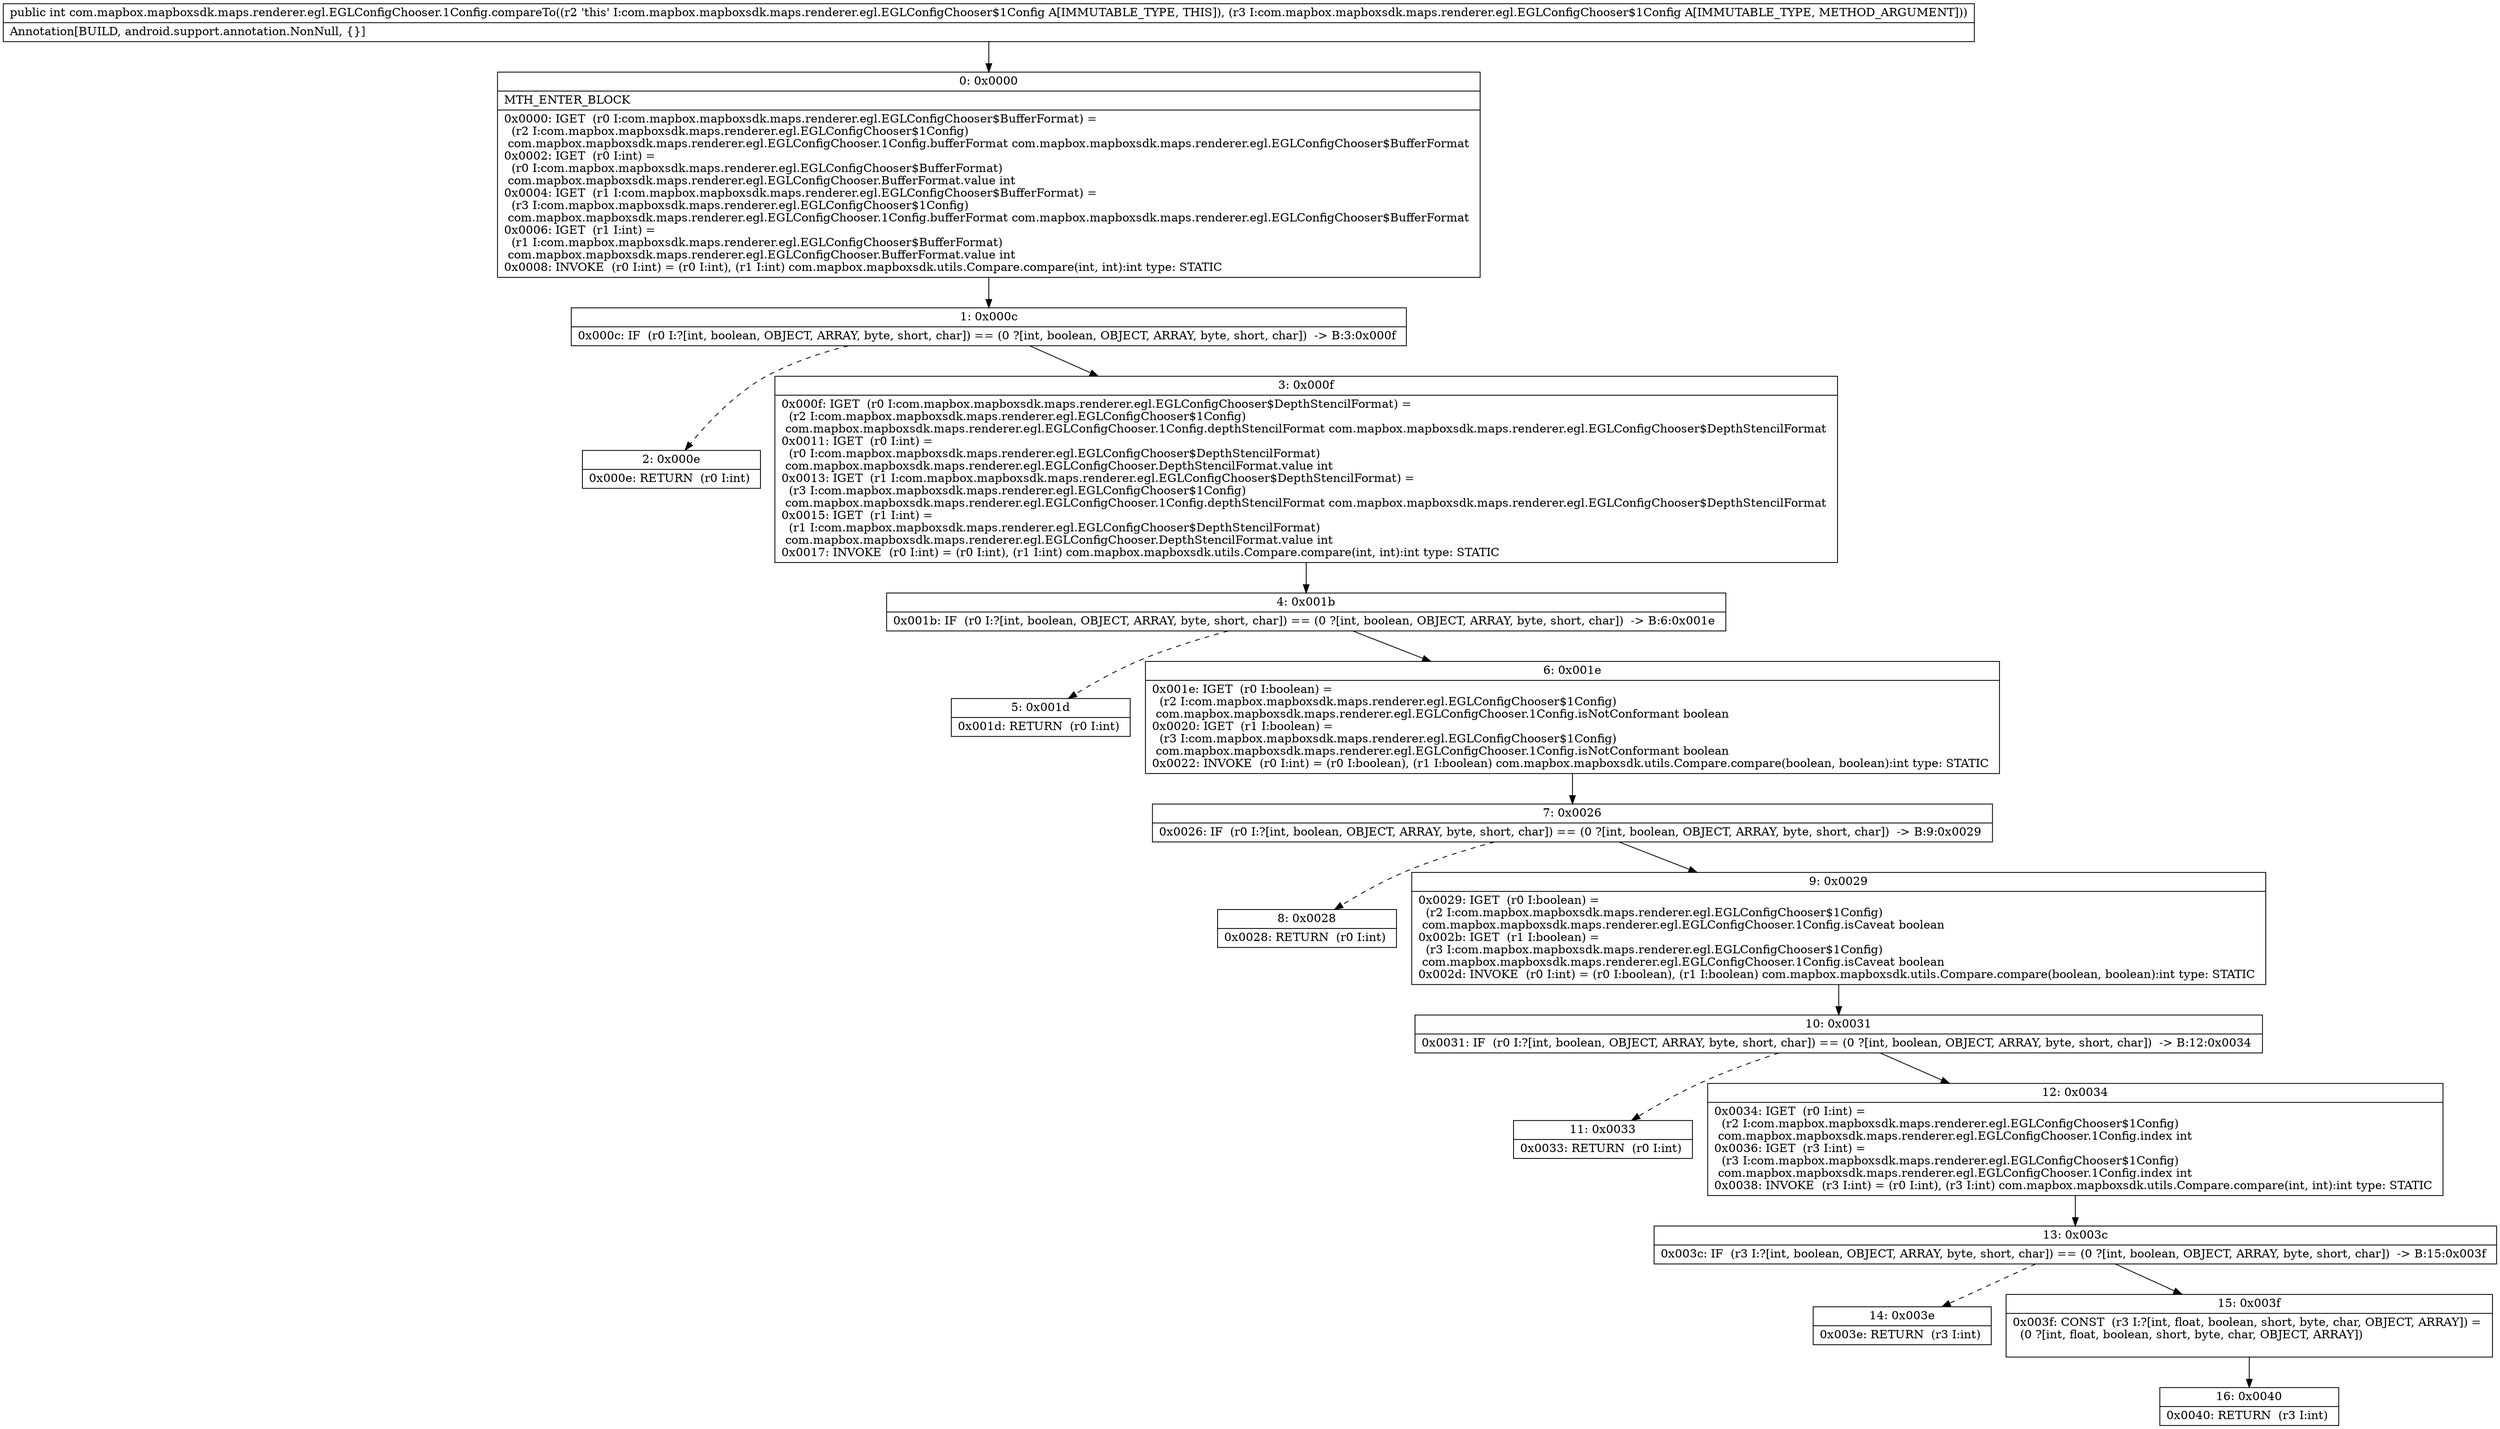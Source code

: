 digraph "CFG forcom.mapbox.mapboxsdk.maps.renderer.egl.EGLConfigChooser.1Config.compareTo(Lcom\/mapbox\/mapboxsdk\/maps\/renderer\/egl\/EGLConfigChooser$1Config;)I" {
Node_0 [shape=record,label="{0\:\ 0x0000|MTH_ENTER_BLOCK\l|0x0000: IGET  (r0 I:com.mapbox.mapboxsdk.maps.renderer.egl.EGLConfigChooser$BufferFormat) = \l  (r2 I:com.mapbox.mapboxsdk.maps.renderer.egl.EGLConfigChooser$1Config)\l com.mapbox.mapboxsdk.maps.renderer.egl.EGLConfigChooser.1Config.bufferFormat com.mapbox.mapboxsdk.maps.renderer.egl.EGLConfigChooser$BufferFormat \l0x0002: IGET  (r0 I:int) = \l  (r0 I:com.mapbox.mapboxsdk.maps.renderer.egl.EGLConfigChooser$BufferFormat)\l com.mapbox.mapboxsdk.maps.renderer.egl.EGLConfigChooser.BufferFormat.value int \l0x0004: IGET  (r1 I:com.mapbox.mapboxsdk.maps.renderer.egl.EGLConfigChooser$BufferFormat) = \l  (r3 I:com.mapbox.mapboxsdk.maps.renderer.egl.EGLConfigChooser$1Config)\l com.mapbox.mapboxsdk.maps.renderer.egl.EGLConfigChooser.1Config.bufferFormat com.mapbox.mapboxsdk.maps.renderer.egl.EGLConfigChooser$BufferFormat \l0x0006: IGET  (r1 I:int) = \l  (r1 I:com.mapbox.mapboxsdk.maps.renderer.egl.EGLConfigChooser$BufferFormat)\l com.mapbox.mapboxsdk.maps.renderer.egl.EGLConfigChooser.BufferFormat.value int \l0x0008: INVOKE  (r0 I:int) = (r0 I:int), (r1 I:int) com.mapbox.mapboxsdk.utils.Compare.compare(int, int):int type: STATIC \l}"];
Node_1 [shape=record,label="{1\:\ 0x000c|0x000c: IF  (r0 I:?[int, boolean, OBJECT, ARRAY, byte, short, char]) == (0 ?[int, boolean, OBJECT, ARRAY, byte, short, char])  \-\> B:3:0x000f \l}"];
Node_2 [shape=record,label="{2\:\ 0x000e|0x000e: RETURN  (r0 I:int) \l}"];
Node_3 [shape=record,label="{3\:\ 0x000f|0x000f: IGET  (r0 I:com.mapbox.mapboxsdk.maps.renderer.egl.EGLConfigChooser$DepthStencilFormat) = \l  (r2 I:com.mapbox.mapboxsdk.maps.renderer.egl.EGLConfigChooser$1Config)\l com.mapbox.mapboxsdk.maps.renderer.egl.EGLConfigChooser.1Config.depthStencilFormat com.mapbox.mapboxsdk.maps.renderer.egl.EGLConfigChooser$DepthStencilFormat \l0x0011: IGET  (r0 I:int) = \l  (r0 I:com.mapbox.mapboxsdk.maps.renderer.egl.EGLConfigChooser$DepthStencilFormat)\l com.mapbox.mapboxsdk.maps.renderer.egl.EGLConfigChooser.DepthStencilFormat.value int \l0x0013: IGET  (r1 I:com.mapbox.mapboxsdk.maps.renderer.egl.EGLConfigChooser$DepthStencilFormat) = \l  (r3 I:com.mapbox.mapboxsdk.maps.renderer.egl.EGLConfigChooser$1Config)\l com.mapbox.mapboxsdk.maps.renderer.egl.EGLConfigChooser.1Config.depthStencilFormat com.mapbox.mapboxsdk.maps.renderer.egl.EGLConfigChooser$DepthStencilFormat \l0x0015: IGET  (r1 I:int) = \l  (r1 I:com.mapbox.mapboxsdk.maps.renderer.egl.EGLConfigChooser$DepthStencilFormat)\l com.mapbox.mapboxsdk.maps.renderer.egl.EGLConfigChooser.DepthStencilFormat.value int \l0x0017: INVOKE  (r0 I:int) = (r0 I:int), (r1 I:int) com.mapbox.mapboxsdk.utils.Compare.compare(int, int):int type: STATIC \l}"];
Node_4 [shape=record,label="{4\:\ 0x001b|0x001b: IF  (r0 I:?[int, boolean, OBJECT, ARRAY, byte, short, char]) == (0 ?[int, boolean, OBJECT, ARRAY, byte, short, char])  \-\> B:6:0x001e \l}"];
Node_5 [shape=record,label="{5\:\ 0x001d|0x001d: RETURN  (r0 I:int) \l}"];
Node_6 [shape=record,label="{6\:\ 0x001e|0x001e: IGET  (r0 I:boolean) = \l  (r2 I:com.mapbox.mapboxsdk.maps.renderer.egl.EGLConfigChooser$1Config)\l com.mapbox.mapboxsdk.maps.renderer.egl.EGLConfigChooser.1Config.isNotConformant boolean \l0x0020: IGET  (r1 I:boolean) = \l  (r3 I:com.mapbox.mapboxsdk.maps.renderer.egl.EGLConfigChooser$1Config)\l com.mapbox.mapboxsdk.maps.renderer.egl.EGLConfigChooser.1Config.isNotConformant boolean \l0x0022: INVOKE  (r0 I:int) = (r0 I:boolean), (r1 I:boolean) com.mapbox.mapboxsdk.utils.Compare.compare(boolean, boolean):int type: STATIC \l}"];
Node_7 [shape=record,label="{7\:\ 0x0026|0x0026: IF  (r0 I:?[int, boolean, OBJECT, ARRAY, byte, short, char]) == (0 ?[int, boolean, OBJECT, ARRAY, byte, short, char])  \-\> B:9:0x0029 \l}"];
Node_8 [shape=record,label="{8\:\ 0x0028|0x0028: RETURN  (r0 I:int) \l}"];
Node_9 [shape=record,label="{9\:\ 0x0029|0x0029: IGET  (r0 I:boolean) = \l  (r2 I:com.mapbox.mapboxsdk.maps.renderer.egl.EGLConfigChooser$1Config)\l com.mapbox.mapboxsdk.maps.renderer.egl.EGLConfigChooser.1Config.isCaveat boolean \l0x002b: IGET  (r1 I:boolean) = \l  (r3 I:com.mapbox.mapboxsdk.maps.renderer.egl.EGLConfigChooser$1Config)\l com.mapbox.mapboxsdk.maps.renderer.egl.EGLConfigChooser.1Config.isCaveat boolean \l0x002d: INVOKE  (r0 I:int) = (r0 I:boolean), (r1 I:boolean) com.mapbox.mapboxsdk.utils.Compare.compare(boolean, boolean):int type: STATIC \l}"];
Node_10 [shape=record,label="{10\:\ 0x0031|0x0031: IF  (r0 I:?[int, boolean, OBJECT, ARRAY, byte, short, char]) == (0 ?[int, boolean, OBJECT, ARRAY, byte, short, char])  \-\> B:12:0x0034 \l}"];
Node_11 [shape=record,label="{11\:\ 0x0033|0x0033: RETURN  (r0 I:int) \l}"];
Node_12 [shape=record,label="{12\:\ 0x0034|0x0034: IGET  (r0 I:int) = \l  (r2 I:com.mapbox.mapboxsdk.maps.renderer.egl.EGLConfigChooser$1Config)\l com.mapbox.mapboxsdk.maps.renderer.egl.EGLConfigChooser.1Config.index int \l0x0036: IGET  (r3 I:int) = \l  (r3 I:com.mapbox.mapboxsdk.maps.renderer.egl.EGLConfigChooser$1Config)\l com.mapbox.mapboxsdk.maps.renderer.egl.EGLConfigChooser.1Config.index int \l0x0038: INVOKE  (r3 I:int) = (r0 I:int), (r3 I:int) com.mapbox.mapboxsdk.utils.Compare.compare(int, int):int type: STATIC \l}"];
Node_13 [shape=record,label="{13\:\ 0x003c|0x003c: IF  (r3 I:?[int, boolean, OBJECT, ARRAY, byte, short, char]) == (0 ?[int, boolean, OBJECT, ARRAY, byte, short, char])  \-\> B:15:0x003f \l}"];
Node_14 [shape=record,label="{14\:\ 0x003e|0x003e: RETURN  (r3 I:int) \l}"];
Node_15 [shape=record,label="{15\:\ 0x003f|0x003f: CONST  (r3 I:?[int, float, boolean, short, byte, char, OBJECT, ARRAY]) = \l  (0 ?[int, float, boolean, short, byte, char, OBJECT, ARRAY])\l \l}"];
Node_16 [shape=record,label="{16\:\ 0x0040|0x0040: RETURN  (r3 I:int) \l}"];
MethodNode[shape=record,label="{public int com.mapbox.mapboxsdk.maps.renderer.egl.EGLConfigChooser.1Config.compareTo((r2 'this' I:com.mapbox.mapboxsdk.maps.renderer.egl.EGLConfigChooser$1Config A[IMMUTABLE_TYPE, THIS]), (r3 I:com.mapbox.mapboxsdk.maps.renderer.egl.EGLConfigChooser$1Config A[IMMUTABLE_TYPE, METHOD_ARGUMENT]))  | Annotation[BUILD, android.support.annotation.NonNull, \{\}]\l}"];
MethodNode -> Node_0;
Node_0 -> Node_1;
Node_1 -> Node_2[style=dashed];
Node_1 -> Node_3;
Node_3 -> Node_4;
Node_4 -> Node_5[style=dashed];
Node_4 -> Node_6;
Node_6 -> Node_7;
Node_7 -> Node_8[style=dashed];
Node_7 -> Node_9;
Node_9 -> Node_10;
Node_10 -> Node_11[style=dashed];
Node_10 -> Node_12;
Node_12 -> Node_13;
Node_13 -> Node_14[style=dashed];
Node_13 -> Node_15;
Node_15 -> Node_16;
}

